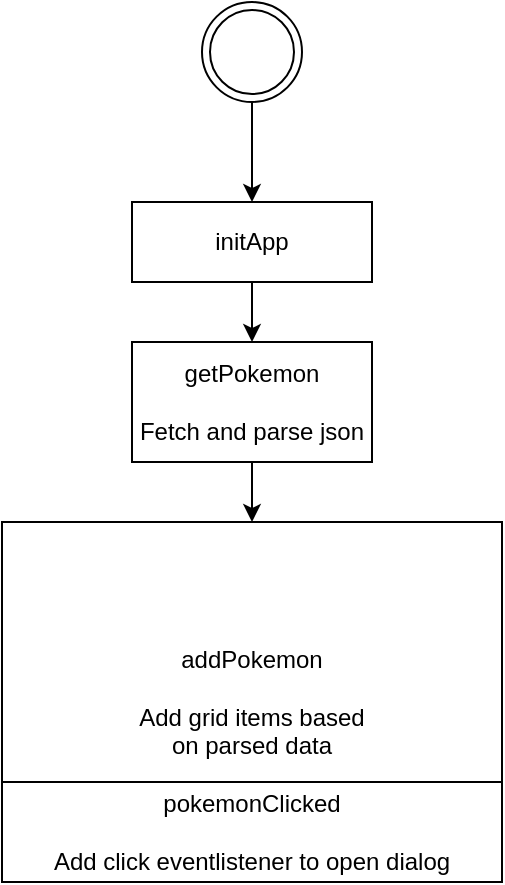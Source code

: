 <mxfile version="21.0.2" type="device"><diagram name="Page-1" id="LJ6V7xyUGnWngFc72DXE"><mxGraphModel dx="1434" dy="756" grid="1" gridSize="10" guides="1" tooltips="1" connect="1" arrows="1" fold="1" page="1" pageScale="1" pageWidth="850" pageHeight="1100" math="0" shadow="0"><root><mxCell id="0"/><mxCell id="1" parent="0"/><mxCell id="ykn80B9tyzAyEqOJuG9p-5" style="edgeStyle=orthogonalEdgeStyle;rounded=0;orthogonalLoop=1;jettySize=auto;html=1;entryX=0.5;entryY=0;entryDx=0;entryDy=0;" edge="1" parent="1" source="ykn80B9tyzAyEqOJuG9p-3" target="ykn80B9tyzAyEqOJuG9p-4"><mxGeometry relative="1" as="geometry"/></mxCell><mxCell id="ykn80B9tyzAyEqOJuG9p-3" value="" style="ellipse;shape=doubleEllipse;whiteSpace=wrap;html=1;aspect=fixed;" vertex="1" parent="1"><mxGeometry x="215" y="50" width="50" height="50" as="geometry"/></mxCell><mxCell id="ykn80B9tyzAyEqOJuG9p-6" style="edgeStyle=orthogonalEdgeStyle;rounded=0;orthogonalLoop=1;jettySize=auto;html=1;entryX=0.5;entryY=0;entryDx=0;entryDy=0;" edge="1" parent="1" source="ykn80B9tyzAyEqOJuG9p-4" target="ykn80B9tyzAyEqOJuG9p-7"><mxGeometry relative="1" as="geometry"><mxPoint x="240" y="250" as="targetPoint"/></mxGeometry></mxCell><mxCell id="ykn80B9tyzAyEqOJuG9p-4" value="initApp" style="rounded=0;whiteSpace=wrap;html=1;" vertex="1" parent="1"><mxGeometry x="180" y="150" width="120" height="40" as="geometry"/></mxCell><mxCell id="ykn80B9tyzAyEqOJuG9p-9" style="edgeStyle=orthogonalEdgeStyle;rounded=0;orthogonalLoop=1;jettySize=auto;html=1;entryX=0.5;entryY=0;entryDx=0;entryDy=0;" edge="1" parent="1" source="ykn80B9tyzAyEqOJuG9p-7" target="ykn80B9tyzAyEqOJuG9p-8"><mxGeometry relative="1" as="geometry"/></mxCell><mxCell id="ykn80B9tyzAyEqOJuG9p-7" value="getPokemon&lt;br&gt;&lt;br&gt;Fetch and parse json" style="rounded=0;whiteSpace=wrap;html=1;" vertex="1" parent="1"><mxGeometry x="180" y="220" width="120" height="60" as="geometry"/></mxCell><mxCell id="ykn80B9tyzAyEqOJuG9p-8" value="addPokemon&lt;br&gt;&lt;br&gt;Add grid items based&lt;br&gt;on parsed data" style="rounded=0;whiteSpace=wrap;html=1;" vertex="1" parent="1"><mxGeometry x="115" y="310" width="250" height="180" as="geometry"/></mxCell><mxCell id="ykn80B9tyzAyEqOJuG9p-10" value="pokemonClicked&lt;br&gt;&lt;br&gt;Add click eventlistener to open dialog" style="rounded=0;whiteSpace=wrap;html=1;" vertex="1" parent="1"><mxGeometry x="115" y="440" width="250" height="50" as="geometry"/></mxCell></root></mxGraphModel></diagram></mxfile>